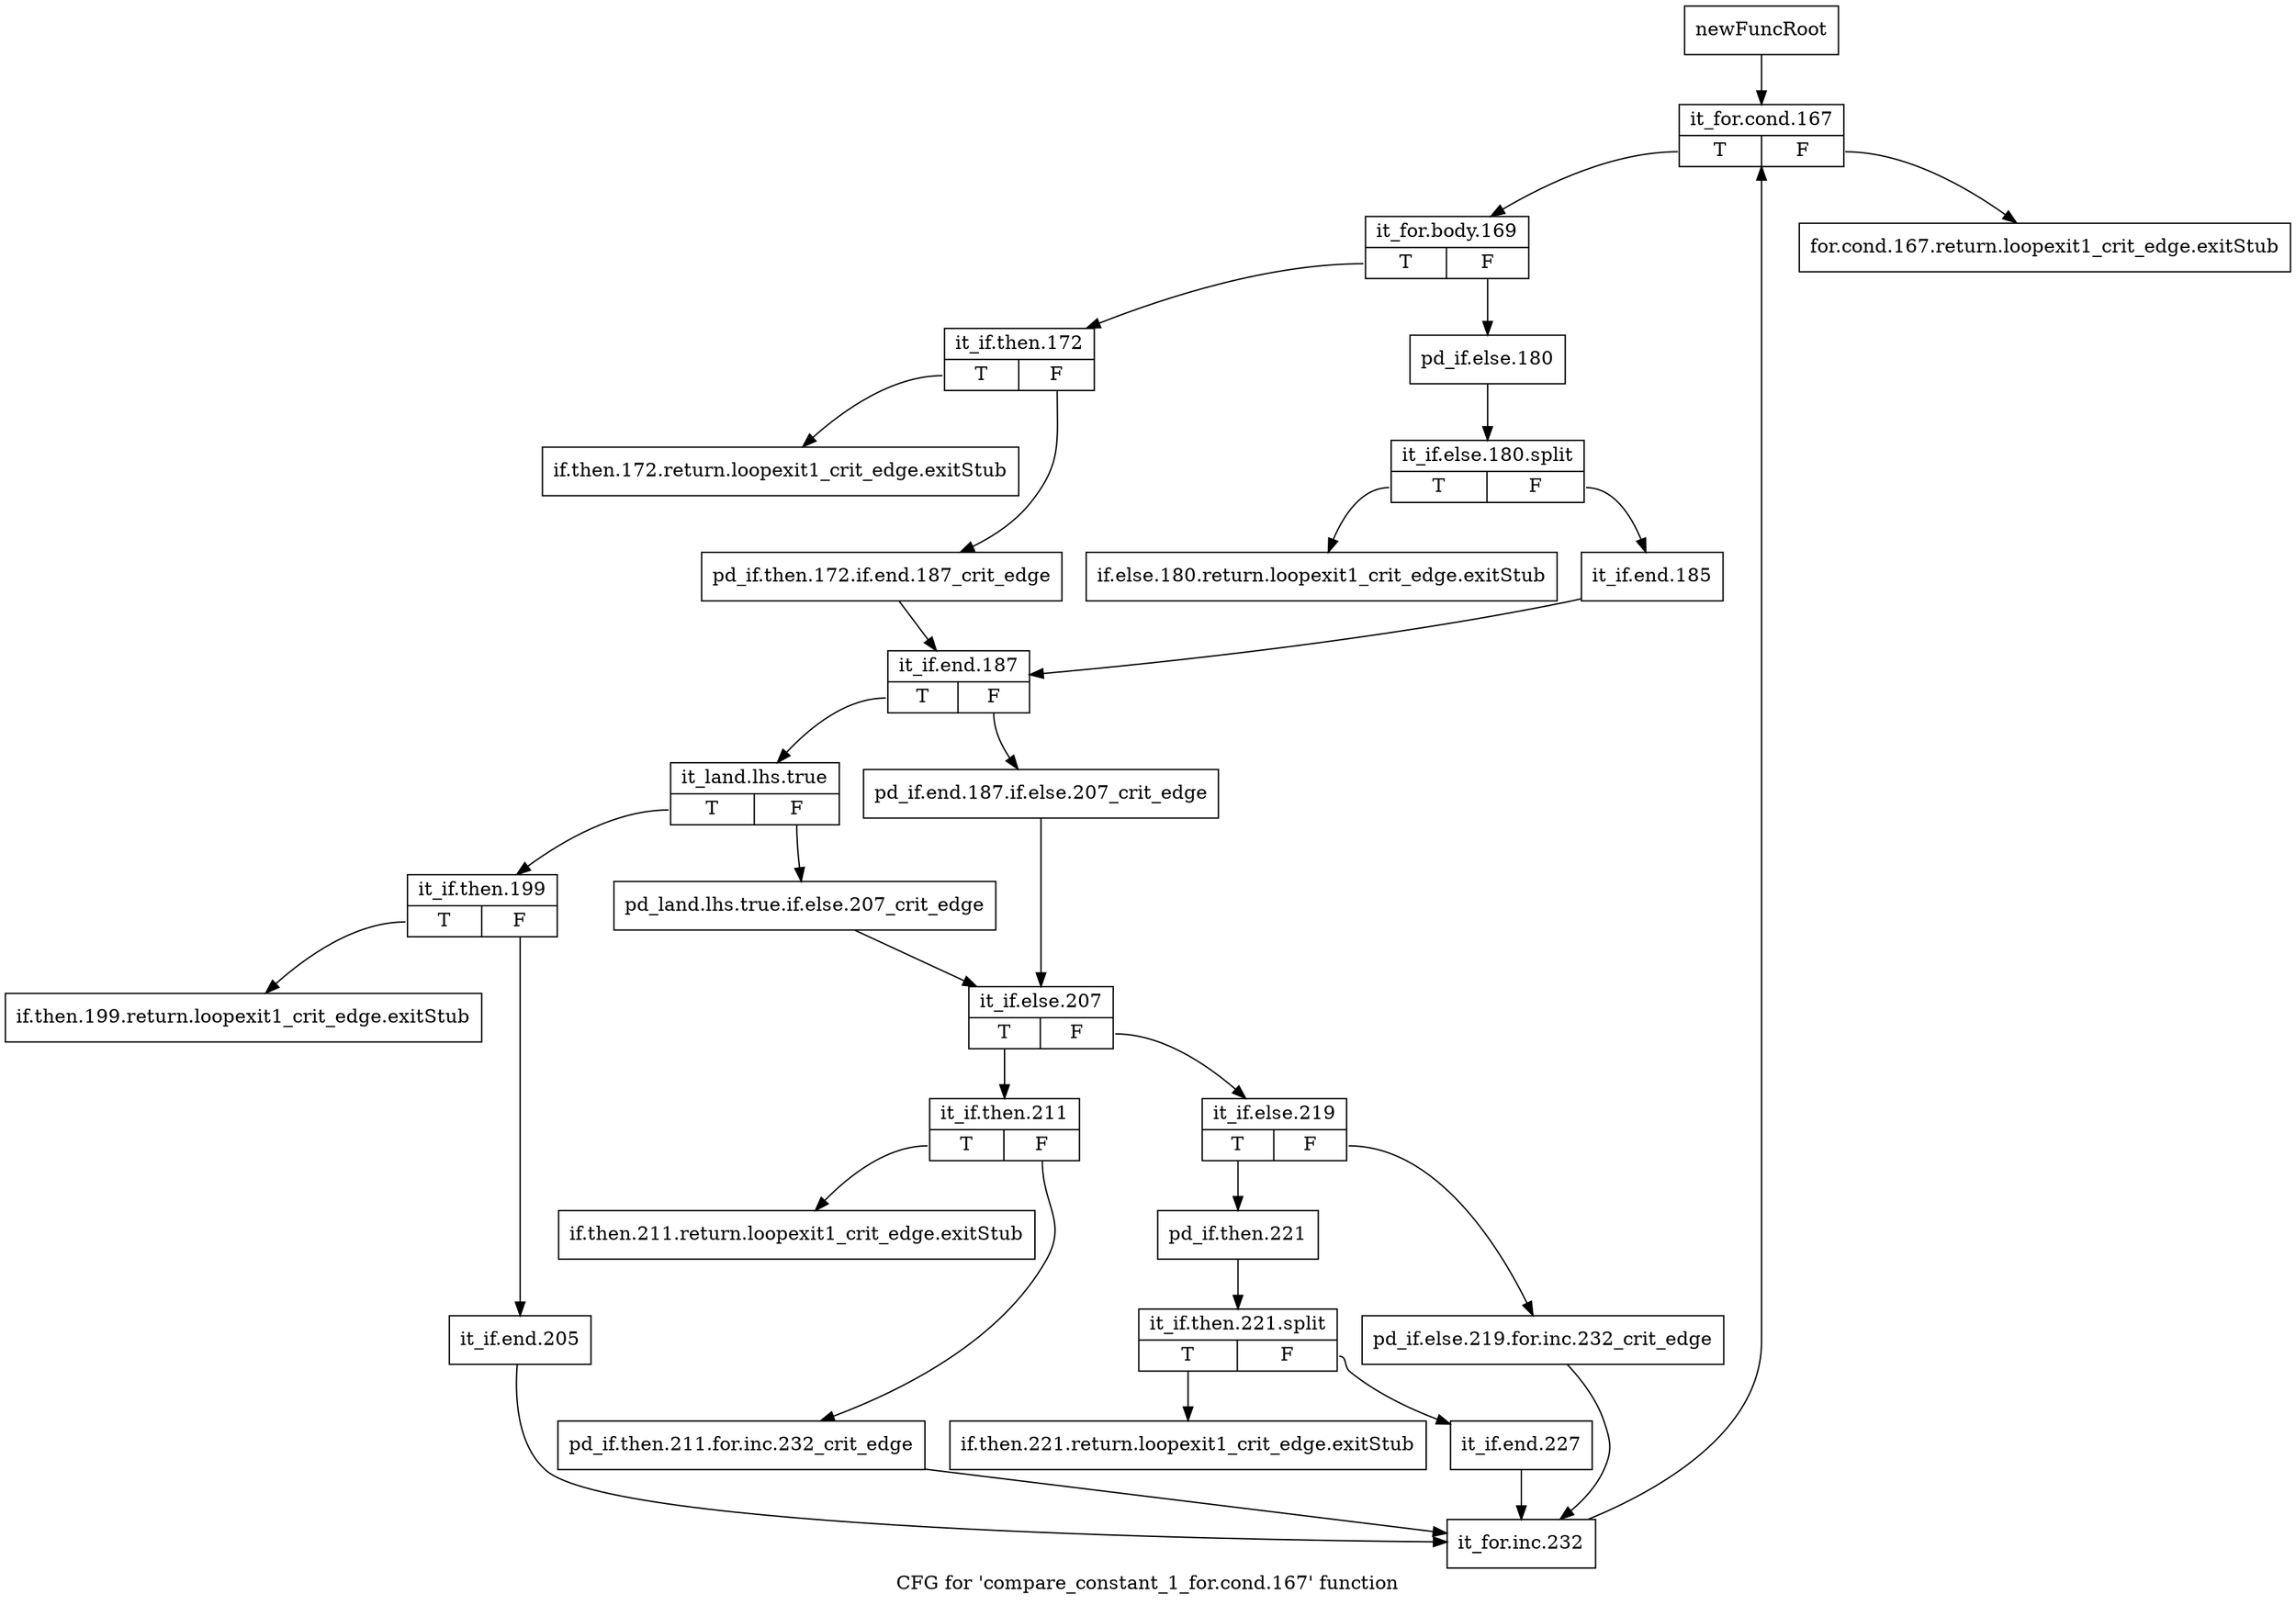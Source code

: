 digraph "CFG for 'compare_constant_1_for.cond.167' function" {
	label="CFG for 'compare_constant_1_for.cond.167' function";

	Node0xc6a0280 [shape=record,label="{newFuncRoot}"];
	Node0xc6a0280 -> Node0xc6a04b0;
	Node0xc6a02d0 [shape=record,label="{for.cond.167.return.loopexit1_crit_edge.exitStub}"];
	Node0xc6a0320 [shape=record,label="{if.else.180.return.loopexit1_crit_edge.exitStub}"];
	Node0xc6a0370 [shape=record,label="{if.then.172.return.loopexit1_crit_edge.exitStub}"];
	Node0xc6a03c0 [shape=record,label="{if.then.221.return.loopexit1_crit_edge.exitStub}"];
	Node0xc6a0410 [shape=record,label="{if.then.211.return.loopexit1_crit_edge.exitStub}"];
	Node0xc6a0460 [shape=record,label="{if.then.199.return.loopexit1_crit_edge.exitStub}"];
	Node0xc6a04b0 [shape=record,label="{it_for.cond.167|{<s0>T|<s1>F}}"];
	Node0xc6a04b0:s0 -> Node0xc6a0500;
	Node0xc6a04b0:s1 -> Node0xc6a02d0;
	Node0xc6a0500 [shape=record,label="{it_for.body.169|{<s0>T|<s1>F}}"];
	Node0xc6a0500:s0 -> Node0xc6a05f0;
	Node0xc6a0500:s1 -> Node0xc6a0550;
	Node0xc6a0550 [shape=record,label="{pd_if.else.180}"];
	Node0xc6a0550 -> Node0xfd4a290;
	Node0xfd4a290 [shape=record,label="{it_if.else.180.split|{<s0>T|<s1>F}}"];
	Node0xfd4a290:s0 -> Node0xc6a0320;
	Node0xfd4a290:s1 -> Node0xc6a05a0;
	Node0xc6a05a0 [shape=record,label="{it_if.end.185}"];
	Node0xc6a05a0 -> Node0xc6a0690;
	Node0xc6a05f0 [shape=record,label="{it_if.then.172|{<s0>T|<s1>F}}"];
	Node0xc6a05f0:s0 -> Node0xc6a0370;
	Node0xc6a05f0:s1 -> Node0xc6a0640;
	Node0xc6a0640 [shape=record,label="{pd_if.then.172.if.end.187_crit_edge}"];
	Node0xc6a0640 -> Node0xc6a0690;
	Node0xc6a0690 [shape=record,label="{it_if.end.187|{<s0>T|<s1>F}}"];
	Node0xc6a0690:s0 -> Node0xc6a0730;
	Node0xc6a0690:s1 -> Node0xc6a06e0;
	Node0xc6a06e0 [shape=record,label="{pd_if.end.187.if.else.207_crit_edge}"];
	Node0xc6a06e0 -> Node0xc6a07d0;
	Node0xc6a0730 [shape=record,label="{it_land.lhs.true|{<s0>T|<s1>F}}"];
	Node0xc6a0730:s0 -> Node0xc6a0a00;
	Node0xc6a0730:s1 -> Node0xc6a0780;
	Node0xc6a0780 [shape=record,label="{pd_land.lhs.true.if.else.207_crit_edge}"];
	Node0xc6a0780 -> Node0xc6a07d0;
	Node0xc6a07d0 [shape=record,label="{it_if.else.207|{<s0>T|<s1>F}}"];
	Node0xc6a07d0:s0 -> Node0xc6a0960;
	Node0xc6a07d0:s1 -> Node0xc6a0820;
	Node0xc6a0820 [shape=record,label="{it_if.else.219|{<s0>T|<s1>F}}"];
	Node0xc6a0820:s0 -> Node0xc6a08c0;
	Node0xc6a0820:s1 -> Node0xc6a0870;
	Node0xc6a0870 [shape=record,label="{pd_if.else.219.for.inc.232_crit_edge}"];
	Node0xc6a0870 -> Node0xc6a0aa0;
	Node0xc6a08c0 [shape=record,label="{pd_if.then.221}"];
	Node0xc6a08c0 -> Node0xfd49f30;
	Node0xfd49f30 [shape=record,label="{it_if.then.221.split|{<s0>T|<s1>F}}"];
	Node0xfd49f30:s0 -> Node0xc6a03c0;
	Node0xfd49f30:s1 -> Node0xc6a0910;
	Node0xc6a0910 [shape=record,label="{it_if.end.227}"];
	Node0xc6a0910 -> Node0xc6a0aa0;
	Node0xc6a0960 [shape=record,label="{it_if.then.211|{<s0>T|<s1>F}}"];
	Node0xc6a0960:s0 -> Node0xc6a0410;
	Node0xc6a0960:s1 -> Node0xc6a09b0;
	Node0xc6a09b0 [shape=record,label="{pd_if.then.211.for.inc.232_crit_edge}"];
	Node0xc6a09b0 -> Node0xc6a0aa0;
	Node0xc6a0a00 [shape=record,label="{it_if.then.199|{<s0>T|<s1>F}}"];
	Node0xc6a0a00:s0 -> Node0xc6a0460;
	Node0xc6a0a00:s1 -> Node0xc6a0a50;
	Node0xc6a0a50 [shape=record,label="{it_if.end.205}"];
	Node0xc6a0a50 -> Node0xc6a0aa0;
	Node0xc6a0aa0 [shape=record,label="{it_for.inc.232}"];
	Node0xc6a0aa0 -> Node0xc6a04b0;
}
